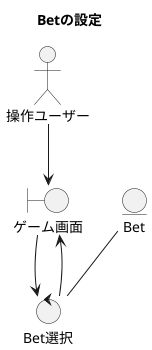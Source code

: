 @startuml

title Betの設定

actor 操作ユーザー
boundary ゲーム画面
control Bet選択
entity Bet

操作ユーザー --> ゲーム画面
ゲーム画面 -->Bet選択
Bet選択 --> ゲーム画面
Bet -- Bet選択

@enduml
